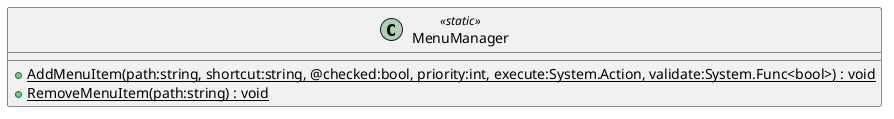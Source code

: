 @startuml
class MenuManager <<static>> {
    + {static} AddMenuItem(path:string, shortcut:string, @checked:bool, priority:int, execute:System.Action, validate:System.Func<bool>) : void
    + {static} RemoveMenuItem(path:string) : void
}
@enduml
